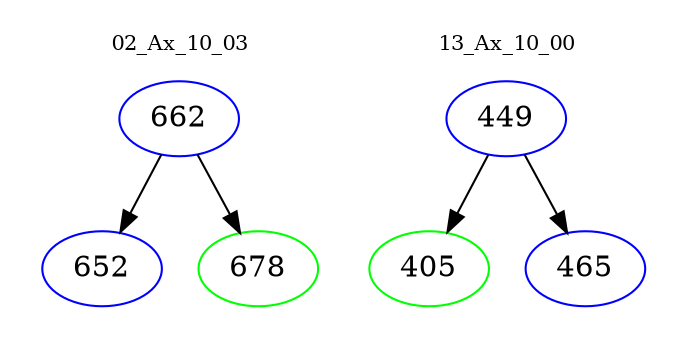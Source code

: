 digraph{
subgraph cluster_0 {
color = white
label = "02_Ax_10_03";
fontsize=10;
T0_662 [label="662", color="blue"]
T0_662 -> T0_652 [color="black"]
T0_652 [label="652", color="blue"]
T0_662 -> T0_678 [color="black"]
T0_678 [label="678", color="green"]
}
subgraph cluster_1 {
color = white
label = "13_Ax_10_00";
fontsize=10;
T1_449 [label="449", color="blue"]
T1_449 -> T1_405 [color="black"]
T1_405 [label="405", color="green"]
T1_449 -> T1_465 [color="black"]
T1_465 [label="465", color="blue"]
}
}
